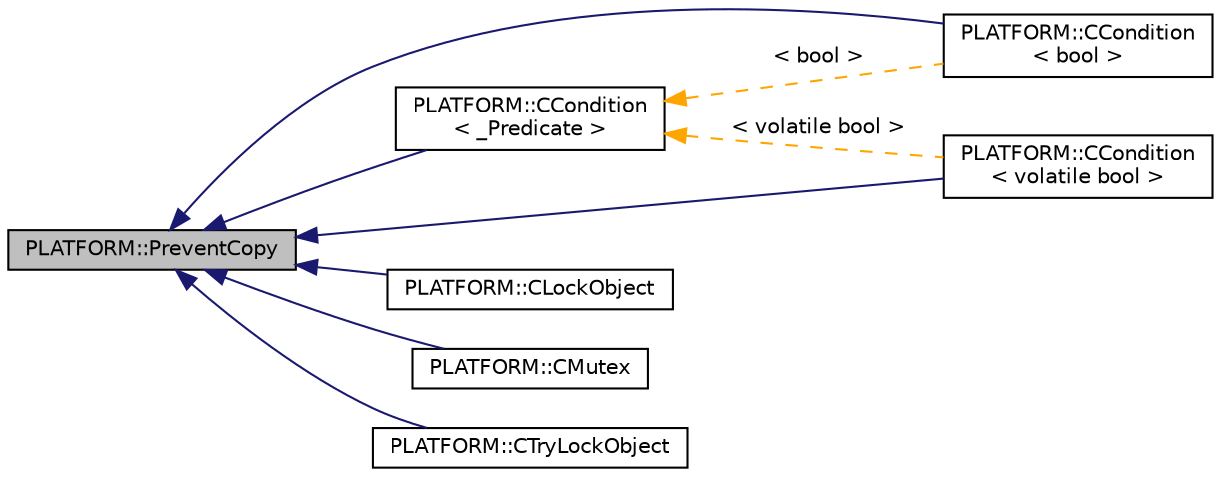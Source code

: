 digraph "PLATFORM::PreventCopy"
{
  edge [fontname="Helvetica",fontsize="10",labelfontname="Helvetica",labelfontsize="10"];
  node [fontname="Helvetica",fontsize="10",shape=record];
  rankdir="LR";
  Node1 [label="PLATFORM::PreventCopy",height=0.2,width=0.4,color="black", fillcolor="grey75", style="filled" fontcolor="black"];
  Node1 -> Node2 [dir="back",color="midnightblue",fontsize="10",style="solid",fontname="Helvetica"];
  Node2 [label="PLATFORM::CCondition\l\< bool \>",height=0.2,width=0.4,color="black", fillcolor="white", style="filled",URL="$classPLATFORM_1_1CCondition.html"];
  Node1 -> Node3 [dir="back",color="midnightblue",fontsize="10",style="solid",fontname="Helvetica"];
  Node3 [label="PLATFORM::CCondition\l\< volatile bool \>",height=0.2,width=0.4,color="black", fillcolor="white", style="filled",URL="$classPLATFORM_1_1CCondition.html"];
  Node1 -> Node4 [dir="back",color="midnightblue",fontsize="10",style="solid",fontname="Helvetica"];
  Node4 [label="PLATFORM::CCondition\l\< _Predicate \>",height=0.2,width=0.4,color="black", fillcolor="white", style="filled",URL="$classPLATFORM_1_1CCondition.html"];
  Node4 -> Node3 [dir="back",color="orange",fontsize="10",style="dashed",label=" \< volatile bool \>" ,fontname="Helvetica"];
  Node4 -> Node2 [dir="back",color="orange",fontsize="10",style="dashed",label=" \< bool \>" ,fontname="Helvetica"];
  Node1 -> Node5 [dir="back",color="midnightblue",fontsize="10",style="solid",fontname="Helvetica"];
  Node5 [label="PLATFORM::CLockObject",height=0.2,width=0.4,color="black", fillcolor="white", style="filled",URL="$classPLATFORM_1_1CLockObject.html"];
  Node1 -> Node6 [dir="back",color="midnightblue",fontsize="10",style="solid",fontname="Helvetica"];
  Node6 [label="PLATFORM::CMutex",height=0.2,width=0.4,color="black", fillcolor="white", style="filled",URL="$classPLATFORM_1_1CMutex.html"];
  Node1 -> Node7 [dir="back",color="midnightblue",fontsize="10",style="solid",fontname="Helvetica"];
  Node7 [label="PLATFORM::CTryLockObject",height=0.2,width=0.4,color="black", fillcolor="white", style="filled",URL="$classPLATFORM_1_1CTryLockObject.html"];
}
